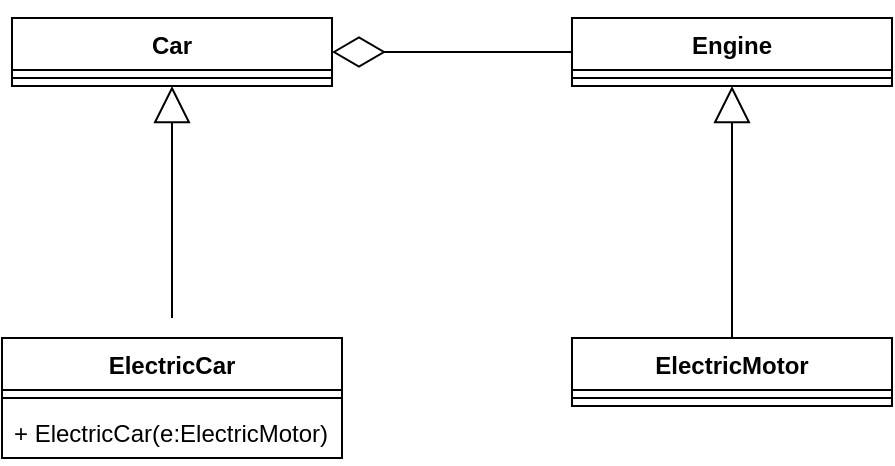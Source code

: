 <mxfile version="16.6.3" type="github">
  <diagram id="C5RBs43oDa-KdzZeNtuy" name="Page-1">
    <mxGraphModel dx="747" dy="437" grid="1" gridSize="10" guides="1" tooltips="1" connect="1" arrows="1" fold="1" page="1" pageScale="1" pageWidth="827" pageHeight="1169" math="0" shadow="0">
      <root>
        <mxCell id="WIyWlLk6GJQsqaUBKTNV-0" />
        <mxCell id="WIyWlLk6GJQsqaUBKTNV-1" parent="WIyWlLk6GJQsqaUBKTNV-0" />
        <mxCell id="AwDJWnnAnUPIm9RFm6Jr-3" value="Car" style="swimlane;fontStyle=1;align=center;verticalAlign=top;childLayout=stackLayout;horizontal=1;startSize=26;horizontalStack=0;resizeParent=1;resizeParentMax=0;resizeLast=0;collapsible=1;marginBottom=0;" vertex="1" parent="WIyWlLk6GJQsqaUBKTNV-1">
          <mxGeometry x="160" y="160" width="160" height="34" as="geometry" />
        </mxCell>
        <mxCell id="AwDJWnnAnUPIm9RFm6Jr-5" value="" style="line;strokeWidth=1;fillColor=none;align=left;verticalAlign=middle;spacingTop=-1;spacingLeft=3;spacingRight=3;rotatable=0;labelPosition=right;points=[];portConstraint=eastwest;" vertex="1" parent="AwDJWnnAnUPIm9RFm6Jr-3">
          <mxGeometry y="26" width="160" height="8" as="geometry" />
        </mxCell>
        <mxCell id="AwDJWnnAnUPIm9RFm6Jr-11" value="Engine" style="swimlane;fontStyle=1;align=center;verticalAlign=top;childLayout=stackLayout;horizontal=1;startSize=26;horizontalStack=0;resizeParent=1;resizeParentMax=0;resizeLast=0;collapsible=1;marginBottom=0;" vertex="1" parent="WIyWlLk6GJQsqaUBKTNV-1">
          <mxGeometry x="440" y="160" width="160" height="34" as="geometry" />
        </mxCell>
        <mxCell id="AwDJWnnAnUPIm9RFm6Jr-13" value="" style="line;strokeWidth=1;fillColor=none;align=left;verticalAlign=middle;spacingTop=-1;spacingLeft=3;spacingRight=3;rotatable=0;labelPosition=right;points=[];portConstraint=eastwest;" vertex="1" parent="AwDJWnnAnUPIm9RFm6Jr-11">
          <mxGeometry y="26" width="160" height="8" as="geometry" />
        </mxCell>
        <mxCell id="AwDJWnnAnUPIm9RFm6Jr-15" value="ElectricMotor" style="swimlane;fontStyle=1;align=center;verticalAlign=top;childLayout=stackLayout;horizontal=1;startSize=26;horizontalStack=0;resizeParent=1;resizeParentMax=0;resizeLast=0;collapsible=1;marginBottom=0;" vertex="1" parent="WIyWlLk6GJQsqaUBKTNV-1">
          <mxGeometry x="440" y="320" width="160" height="34" as="geometry" />
        </mxCell>
        <mxCell id="AwDJWnnAnUPIm9RFm6Jr-17" value="" style="line;strokeWidth=1;fillColor=none;align=left;verticalAlign=middle;spacingTop=-1;spacingLeft=3;spacingRight=3;rotatable=0;labelPosition=right;points=[];portConstraint=eastwest;" vertex="1" parent="AwDJWnnAnUPIm9RFm6Jr-15">
          <mxGeometry y="26" width="160" height="8" as="geometry" />
        </mxCell>
        <mxCell id="AwDJWnnAnUPIm9RFm6Jr-33" value="" style="endArrow=block;endSize=16;endFill=0;html=1;rounded=0;entryX=0.5;entryY=1;entryDx=0;entryDy=0;exitX=0.5;exitY=0;exitDx=0;exitDy=0;" edge="1" parent="WIyWlLk6GJQsqaUBKTNV-1" target="AwDJWnnAnUPIm9RFm6Jr-3">
          <mxGeometry width="160" relative="1" as="geometry">
            <mxPoint x="240" y="310" as="sourcePoint" />
            <mxPoint x="470" y="300" as="targetPoint" />
          </mxGeometry>
        </mxCell>
        <mxCell id="AwDJWnnAnUPIm9RFm6Jr-35" value="" style="endArrow=block;endSize=16;endFill=0;html=1;rounded=0;entryX=0.5;entryY=1;entryDx=0;entryDy=0;exitX=0.5;exitY=0;exitDx=0;exitDy=0;" edge="1" parent="WIyWlLk6GJQsqaUBKTNV-1" source="AwDJWnnAnUPIm9RFm6Jr-15" target="AwDJWnnAnUPIm9RFm6Jr-11">
          <mxGeometry width="160" relative="1" as="geometry">
            <mxPoint x="310" y="300" as="sourcePoint" />
            <mxPoint x="470" y="300" as="targetPoint" />
          </mxGeometry>
        </mxCell>
        <mxCell id="AwDJWnnAnUPIm9RFm6Jr-36" value="" style="endArrow=diamondThin;endFill=0;endSize=24;html=1;rounded=0;entryX=1;entryY=0.5;entryDx=0;entryDy=0;exitX=0;exitY=0.5;exitDx=0;exitDy=0;" edge="1" parent="WIyWlLk6GJQsqaUBKTNV-1" source="AwDJWnnAnUPIm9RFm6Jr-11" target="AwDJWnnAnUPIm9RFm6Jr-3">
          <mxGeometry width="160" relative="1" as="geometry">
            <mxPoint x="310" y="300" as="sourcePoint" />
            <mxPoint x="470" y="300" as="targetPoint" />
          </mxGeometry>
        </mxCell>
        <mxCell id="AwDJWnnAnUPIm9RFm6Jr-41" value="ElectricCar" style="swimlane;fontStyle=1;align=center;verticalAlign=top;childLayout=stackLayout;horizontal=1;startSize=26;horizontalStack=0;resizeParent=1;resizeParentMax=0;resizeLast=0;collapsible=1;marginBottom=0;" vertex="1" parent="WIyWlLk6GJQsqaUBKTNV-1">
          <mxGeometry x="155" y="320" width="170" height="60" as="geometry" />
        </mxCell>
        <mxCell id="AwDJWnnAnUPIm9RFm6Jr-43" value="" style="line;strokeWidth=1;fillColor=none;align=left;verticalAlign=middle;spacingTop=-1;spacingLeft=3;spacingRight=3;rotatable=0;labelPosition=right;points=[];portConstraint=eastwest;" vertex="1" parent="AwDJWnnAnUPIm9RFm6Jr-41">
          <mxGeometry y="26" width="170" height="8" as="geometry" />
        </mxCell>
        <mxCell id="AwDJWnnAnUPIm9RFm6Jr-44" value="+ ElectricCar(e:ElectricMotor)" style="text;strokeColor=none;fillColor=none;align=left;verticalAlign=top;spacingLeft=4;spacingRight=4;overflow=hidden;rotatable=0;points=[[0,0.5],[1,0.5]];portConstraint=eastwest;" vertex="1" parent="AwDJWnnAnUPIm9RFm6Jr-41">
          <mxGeometry y="34" width="170" height="26" as="geometry" />
        </mxCell>
      </root>
    </mxGraphModel>
  </diagram>
</mxfile>
